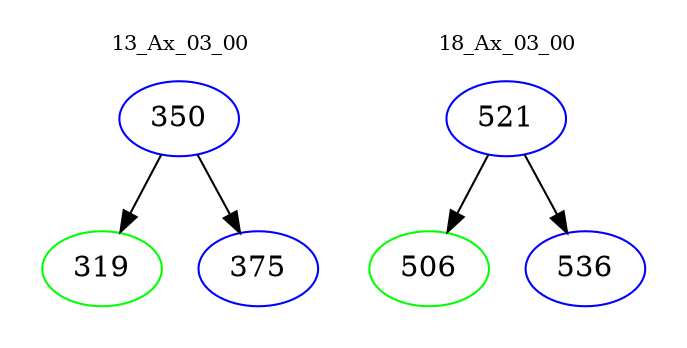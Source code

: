 digraph{
subgraph cluster_0 {
color = white
label = "13_Ax_03_00";
fontsize=10;
T0_350 [label="350", color="blue"]
T0_350 -> T0_319 [color="black"]
T0_319 [label="319", color="green"]
T0_350 -> T0_375 [color="black"]
T0_375 [label="375", color="blue"]
}
subgraph cluster_1 {
color = white
label = "18_Ax_03_00";
fontsize=10;
T1_521 [label="521", color="blue"]
T1_521 -> T1_506 [color="black"]
T1_506 [label="506", color="green"]
T1_521 -> T1_536 [color="black"]
T1_536 [label="536", color="blue"]
}
}

